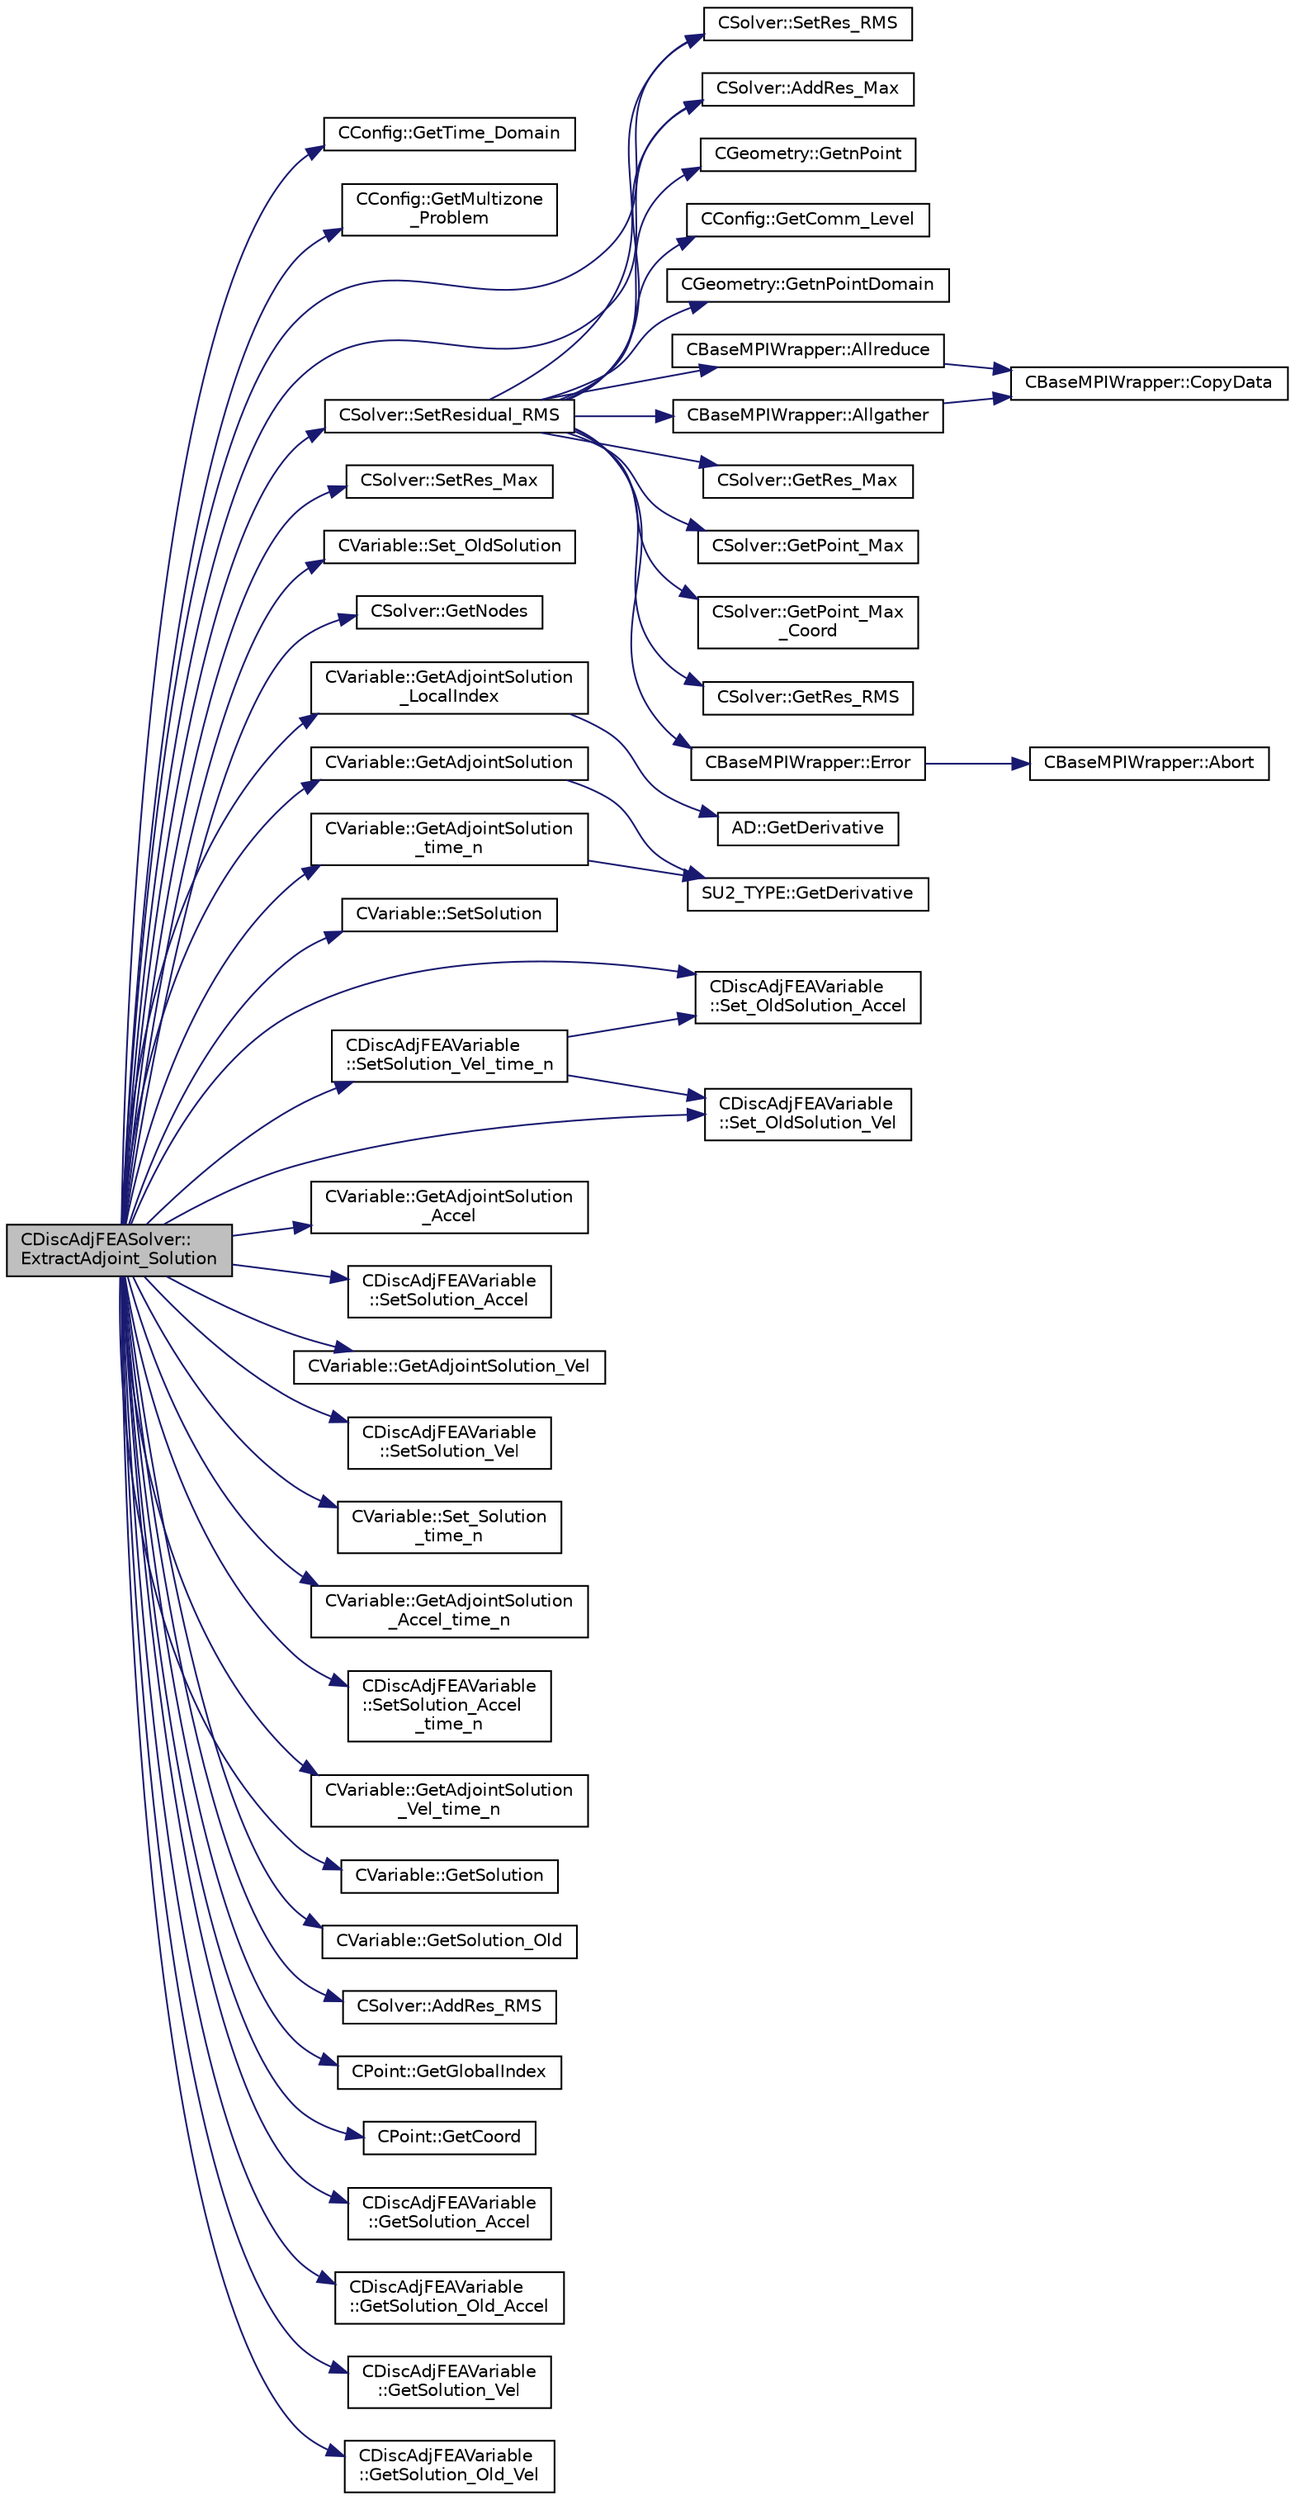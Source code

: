 digraph "CDiscAdjFEASolver::ExtractAdjoint_Solution"
{
  edge [fontname="Helvetica",fontsize="10",labelfontname="Helvetica",labelfontsize="10"];
  node [fontname="Helvetica",fontsize="10",shape=record];
  rankdir="LR";
  Node76 [label="CDiscAdjFEASolver::\lExtractAdjoint_Solution",height=0.2,width=0.4,color="black", fillcolor="grey75", style="filled", fontcolor="black"];
  Node76 -> Node77 [color="midnightblue",fontsize="10",style="solid",fontname="Helvetica"];
  Node77 [label="CConfig::GetTime_Domain",height=0.2,width=0.4,color="black", fillcolor="white", style="filled",URL="$class_c_config.html#a6a11350b3c8d7577318be43cda6f7292",tooltip="Check if the multizone problem is solved for time domain. "];
  Node76 -> Node78 [color="midnightblue",fontsize="10",style="solid",fontname="Helvetica"];
  Node78 [label="CConfig::GetMultizone\l_Problem",height=0.2,width=0.4,color="black", fillcolor="white", style="filled",URL="$class_c_config.html#ad9233b666b21e43c18592925be61cc9b",tooltip="Get whether the simulation we are running is a multizone simulation. "];
  Node76 -> Node79 [color="midnightblue",fontsize="10",style="solid",fontname="Helvetica"];
  Node79 [label="CSolver::SetRes_RMS",height=0.2,width=0.4,color="black", fillcolor="white", style="filled",URL="$class_c_solver.html#a6b74eb7a8bc01a4997c9844598f39d2f",tooltip="Set the maximal residual, this is useful for the convergence history. "];
  Node76 -> Node80 [color="midnightblue",fontsize="10",style="solid",fontname="Helvetica"];
  Node80 [label="CSolver::SetRes_Max",height=0.2,width=0.4,color="black", fillcolor="white", style="filled",URL="$class_c_solver.html#adf14c8391575b286636b04e66f0b5ca7",tooltip="Set the maximal residual, this is useful for the convergence history. "];
  Node76 -> Node81 [color="midnightblue",fontsize="10",style="solid",fontname="Helvetica"];
  Node81 [label="CVariable::Set_OldSolution",height=0.2,width=0.4,color="black", fillcolor="white", style="filled",URL="$class_c_variable.html#af7ab5687fab17a8840ebcbf1f1927634",tooltip="Set old variables to the value of the current variables. "];
  Node76 -> Node82 [color="midnightblue",fontsize="10",style="solid",fontname="Helvetica"];
  Node82 [label="CSolver::GetNodes",height=0.2,width=0.4,color="black", fillcolor="white", style="filled",URL="$class_c_solver.html#af3198e52a2ea377bb765647b5e697197",tooltip="Allow outside access to the nodes of the solver, containing conservatives, primitives, etc. "];
  Node76 -> Node83 [color="midnightblue",fontsize="10",style="solid",fontname="Helvetica"];
  Node83 [label="CVariable::GetAdjointSolution\l_LocalIndex",height=0.2,width=0.4,color="black", fillcolor="white", style="filled",URL="$class_c_variable.html#ac5984c894a267f112858ea45ec48a544",tooltip="Get the adjoint values of the solution. "];
  Node83 -> Node84 [color="midnightblue",fontsize="10",style="solid",fontname="Helvetica"];
  Node84 [label="AD::GetDerivative",height=0.2,width=0.4,color="black", fillcolor="white", style="filled",URL="$namespace_a_d.html#a305f38ce692ce2f4269c05a022fe2ff5",tooltip="Extracts the adjoint value at index. "];
  Node76 -> Node85 [color="midnightblue",fontsize="10",style="solid",fontname="Helvetica"];
  Node85 [label="CVariable::GetAdjointSolution",height=0.2,width=0.4,color="black", fillcolor="white", style="filled",URL="$class_c_variable.html#afe58b1f46354f33341460a0e9536b5e3",tooltip="Get the adjoint values of the solution. "];
  Node85 -> Node86 [color="midnightblue",fontsize="10",style="solid",fontname="Helvetica"];
  Node86 [label="SU2_TYPE::GetDerivative",height=0.2,width=0.4,color="black", fillcolor="white", style="filled",URL="$namespace_s_u2___t_y_p_e.html#aaf4331164217013b2f05dda28329fcb1",tooltip="Get the derivative value of the datatype (needs to be implemented for each new type). "];
  Node76 -> Node87 [color="midnightblue",fontsize="10",style="solid",fontname="Helvetica"];
  Node87 [label="CVariable::SetSolution",height=0.2,width=0.4,color="black", fillcolor="white", style="filled",URL="$class_c_variable.html#a22fbbd7bc6491672843000644a05c6a5",tooltip="Set the value of the solution, all variables. "];
  Node76 -> Node88 [color="midnightblue",fontsize="10",style="solid",fontname="Helvetica"];
  Node88 [label="CDiscAdjFEAVariable\l::Set_OldSolution_Accel",height=0.2,width=0.4,color="black", fillcolor="white", style="filled",URL="$class_c_disc_adj_f_e_a_variable.html#aa88decfc44d170a6491ddd3bc2b28d2e",tooltip="Set the value of the old acceleration (Structural Analysis - adjoint). "];
  Node76 -> Node89 [color="midnightblue",fontsize="10",style="solid",fontname="Helvetica"];
  Node89 [label="CVariable::GetAdjointSolution\l_Accel",height=0.2,width=0.4,color="black", fillcolor="white", style="filled",URL="$class_c_variable.html#a915b23519adb94b6850a2a31b7b72608",tooltip="A virtual member. "];
  Node76 -> Node90 [color="midnightblue",fontsize="10",style="solid",fontname="Helvetica"];
  Node90 [label="CDiscAdjFEAVariable\l::SetSolution_Accel",height=0.2,width=0.4,color="black", fillcolor="white", style="filled",URL="$class_c_disc_adj_f_e_a_variable.html#ae8d6de0baf8242b5f57c94321f27553f",tooltip="Set the value of the acceleration (Structural Analysis - adjoint). "];
  Node76 -> Node91 [color="midnightblue",fontsize="10",style="solid",fontname="Helvetica"];
  Node91 [label="CDiscAdjFEAVariable\l::Set_OldSolution_Vel",height=0.2,width=0.4,color="black", fillcolor="white", style="filled",URL="$class_c_disc_adj_f_e_a_variable.html#ae7c2cf506b59c3f3756f626f44f43c5e",tooltip="Set the value of the old velocity (Structural Analysis - adjoint). "];
  Node76 -> Node92 [color="midnightblue",fontsize="10",style="solid",fontname="Helvetica"];
  Node92 [label="CVariable::GetAdjointSolution_Vel",height=0.2,width=0.4,color="black", fillcolor="white", style="filled",URL="$class_c_variable.html#a1a0abfd465a697c14bf09fca8151027d",tooltip="A virtual member. "];
  Node76 -> Node93 [color="midnightblue",fontsize="10",style="solid",fontname="Helvetica"];
  Node93 [label="CDiscAdjFEAVariable\l::SetSolution_Vel",height=0.2,width=0.4,color="black", fillcolor="white", style="filled",URL="$class_c_disc_adj_f_e_a_variable.html#a2202286b5afc1bd6a02bf71ed0d7c9b8",tooltip="Set the value of the velocity (Structural Analysis - adjoint). "];
  Node76 -> Node94 [color="midnightblue",fontsize="10",style="solid",fontname="Helvetica"];
  Node94 [label="CVariable::GetAdjointSolution\l_time_n",height=0.2,width=0.4,color="black", fillcolor="white", style="filled",URL="$class_c_variable.html#a8888a5b67d3f1d4320ec5d90c1a7b9db",tooltip="Get the adjoint values of the solution at time n. "];
  Node94 -> Node86 [color="midnightblue",fontsize="10",style="solid",fontname="Helvetica"];
  Node76 -> Node95 [color="midnightblue",fontsize="10",style="solid",fontname="Helvetica"];
  Node95 [label="CVariable::Set_Solution\l_time_n",height=0.2,width=0.4,color="black", fillcolor="white", style="filled",URL="$class_c_variable.html#abf55f051089ec13d9c0422ed3389a9dc",tooltip="Set the variable solution at time n. "];
  Node76 -> Node96 [color="midnightblue",fontsize="10",style="solid",fontname="Helvetica"];
  Node96 [label="CVariable::GetAdjointSolution\l_Accel_time_n",height=0.2,width=0.4,color="black", fillcolor="white", style="filled",URL="$class_c_variable.html#ab2c3e43be0a5b459e0c6679c031f3dc0",tooltip="A virtual member. "];
  Node76 -> Node97 [color="midnightblue",fontsize="10",style="solid",fontname="Helvetica"];
  Node97 [label="CDiscAdjFEAVariable\l::SetSolution_Accel\l_time_n",height=0.2,width=0.4,color="black", fillcolor="white", style="filled",URL="$class_c_disc_adj_f_e_a_variable.html#ac885148f474d68e8fded557bb27b2eda",tooltip="Set the value of the adjoint acceleration (Structural Analysis) at time n. "];
  Node76 -> Node98 [color="midnightblue",fontsize="10",style="solid",fontname="Helvetica"];
  Node98 [label="CVariable::GetAdjointSolution\l_Vel_time_n",height=0.2,width=0.4,color="black", fillcolor="white", style="filled",URL="$class_c_variable.html#a0553aae946493af808ab99c464dcc046",tooltip="A virtual member. "];
  Node76 -> Node99 [color="midnightblue",fontsize="10",style="solid",fontname="Helvetica"];
  Node99 [label="CDiscAdjFEAVariable\l::SetSolution_Vel_time_n",height=0.2,width=0.4,color="black", fillcolor="white", style="filled",URL="$class_c_disc_adj_f_e_a_variable.html#a4ae6b95165ca276da8a851edc9a7b4b2",tooltip="Set the value of the adjoint velocity (Structural Analysis) at time n. "];
  Node99 -> Node88 [color="midnightblue",fontsize="10",style="solid",fontname="Helvetica"];
  Node99 -> Node91 [color="midnightblue",fontsize="10",style="solid",fontname="Helvetica"];
  Node76 -> Node100 [color="midnightblue",fontsize="10",style="solid",fontname="Helvetica"];
  Node100 [label="CVariable::GetSolution",height=0.2,width=0.4,color="black", fillcolor="white", style="filled",URL="$class_c_variable.html#a261483e39c23c1de7cb9aea7e917c121",tooltip="Get the solution. "];
  Node76 -> Node101 [color="midnightblue",fontsize="10",style="solid",fontname="Helvetica"];
  Node101 [label="CVariable::GetSolution_Old",height=0.2,width=0.4,color="black", fillcolor="white", style="filled",URL="$class_c_variable.html#a70a9df6b6cc631f9c3b9a3ef7b3ecfe4",tooltip="Get the old solution of the problem (Runge-Kutta method) "];
  Node76 -> Node102 [color="midnightblue",fontsize="10",style="solid",fontname="Helvetica"];
  Node102 [label="CSolver::AddRes_RMS",height=0.2,width=0.4,color="black", fillcolor="white", style="filled",URL="$class_c_solver.html#a41bc448daf37985882cb2cf27ab1ffd4",tooltip="Adds the maximal residual, this is useful for the convergence history. "];
  Node76 -> Node103 [color="midnightblue",fontsize="10",style="solid",fontname="Helvetica"];
  Node103 [label="CSolver::AddRes_Max",height=0.2,width=0.4,color="black", fillcolor="white", style="filled",URL="$class_c_solver.html#a8068067ba1b56173c95d4799bfb48d9e",tooltip="Adds the maximal residual, this is useful for the convergence history. "];
  Node76 -> Node104 [color="midnightblue",fontsize="10",style="solid",fontname="Helvetica"];
  Node104 [label="CPoint::GetGlobalIndex",height=0.2,width=0.4,color="black", fillcolor="white", style="filled",URL="$class_c_point.html#ab546170a5a03ef210a75fc5531910050",tooltip="Get the global index in a parallel computation. "];
  Node76 -> Node105 [color="midnightblue",fontsize="10",style="solid",fontname="Helvetica"];
  Node105 [label="CPoint::GetCoord",height=0.2,width=0.4,color="black", fillcolor="white", style="filled",URL="$class_c_point.html#a95fe081d22e96e190cb3edcbf0d6525f",tooltip="Get the coordinates dor the control volume. "];
  Node76 -> Node106 [color="midnightblue",fontsize="10",style="solid",fontname="Helvetica"];
  Node106 [label="CDiscAdjFEAVariable\l::GetSolution_Accel",height=0.2,width=0.4,color="black", fillcolor="white", style="filled",URL="$class_c_disc_adj_f_e_a_variable.html#a64440bdde5f6b448ddce7bb3a9ba4215",tooltip="Get the acceleration (Structural Analysis). "];
  Node76 -> Node107 [color="midnightblue",fontsize="10",style="solid",fontname="Helvetica"];
  Node107 [label="CDiscAdjFEAVariable\l::GetSolution_Old_Accel",height=0.2,width=0.4,color="black", fillcolor="white", style="filled",URL="$class_c_disc_adj_f_e_a_variable.html#a4f655965e8aadf4b8fccf3050ebe4511"];
  Node76 -> Node108 [color="midnightblue",fontsize="10",style="solid",fontname="Helvetica"];
  Node108 [label="CDiscAdjFEAVariable\l::GetSolution_Vel",height=0.2,width=0.4,color="black", fillcolor="white", style="filled",URL="$class_c_disc_adj_f_e_a_variable.html#a5ba28cd720140caa938a596ede05c97c",tooltip="Get the velocity (Structural Analysis). "];
  Node76 -> Node109 [color="midnightblue",fontsize="10",style="solid",fontname="Helvetica"];
  Node109 [label="CDiscAdjFEAVariable\l::GetSolution_Old_Vel",height=0.2,width=0.4,color="black", fillcolor="white", style="filled",URL="$class_c_disc_adj_f_e_a_variable.html#aacd126b768585160bcf1458a5100b8ca"];
  Node76 -> Node110 [color="midnightblue",fontsize="10",style="solid",fontname="Helvetica"];
  Node110 [label="CSolver::SetResidual_RMS",height=0.2,width=0.4,color="black", fillcolor="white", style="filled",URL="$class_c_solver.html#a757fe316cc412bb18f1c6dff3beeb6b4",tooltip="Set the value of the max residual and RMS residual. "];
  Node110 -> Node111 [color="midnightblue",fontsize="10",style="solid",fontname="Helvetica"];
  Node111 [label="CSolver::GetRes_RMS",height=0.2,width=0.4,color="black", fillcolor="white", style="filled",URL="$class_c_solver.html#a1c24b55e0849f7f6ba2f62d15d7e4f8e",tooltip="Get the maximal residual, this is useful for the convergence history. "];
  Node110 -> Node112 [color="midnightblue",fontsize="10",style="solid",fontname="Helvetica"];
  Node112 [label="CBaseMPIWrapper::Error",height=0.2,width=0.4,color="black", fillcolor="white", style="filled",URL="$class_c_base_m_p_i_wrapper.html#a04457c47629bda56704e6a8804833eeb"];
  Node112 -> Node113 [color="midnightblue",fontsize="10",style="solid",fontname="Helvetica"];
  Node113 [label="CBaseMPIWrapper::Abort",height=0.2,width=0.4,color="black", fillcolor="white", style="filled",URL="$class_c_base_m_p_i_wrapper.html#a21ef5681e2acb532d345e9bab173ef07"];
  Node110 -> Node114 [color="midnightblue",fontsize="10",style="solid",fontname="Helvetica"];
  Node114 [label="CGeometry::GetnPoint",height=0.2,width=0.4,color="black", fillcolor="white", style="filled",URL="$class_c_geometry.html#aa68b666b38f4d2c7021736ae86940f44",tooltip="Get number of points. "];
  Node110 -> Node79 [color="midnightblue",fontsize="10",style="solid",fontname="Helvetica"];
  Node110 -> Node115 [color="midnightblue",fontsize="10",style="solid",fontname="Helvetica"];
  Node115 [label="CConfig::GetComm_Level",height=0.2,width=0.4,color="black", fillcolor="white", style="filled",URL="$class_c_config.html#ab71278d2692ca5217674036650b02923",tooltip="Get the level of MPI communications to be performed. "];
  Node110 -> Node116 [color="midnightblue",fontsize="10",style="solid",fontname="Helvetica"];
  Node116 [label="CGeometry::GetnPointDomain",height=0.2,width=0.4,color="black", fillcolor="white", style="filled",URL="$class_c_geometry.html#a4fc7de3bff7b6f8c35717016d6f8fcb2",tooltip="Get number of real points (that belong to the domain). "];
  Node110 -> Node117 [color="midnightblue",fontsize="10",style="solid",fontname="Helvetica"];
  Node117 [label="CBaseMPIWrapper::Allreduce",height=0.2,width=0.4,color="black", fillcolor="white", style="filled",URL="$class_c_base_m_p_i_wrapper.html#a637b6fd917a8ca91ce748ba88e0d66b6"];
  Node117 -> Node118 [color="midnightblue",fontsize="10",style="solid",fontname="Helvetica"];
  Node118 [label="CBaseMPIWrapper::CopyData",height=0.2,width=0.4,color="black", fillcolor="white", style="filled",URL="$class_c_base_m_p_i_wrapper.html#a4725cc1dd65b161b483e812a538a5e36"];
  Node110 -> Node119 [color="midnightblue",fontsize="10",style="solid",fontname="Helvetica"];
  Node119 [label="CSolver::GetRes_Max",height=0.2,width=0.4,color="black", fillcolor="white", style="filled",URL="$class_c_solver.html#a00c2752e9b098ac63efeac7d14a83779",tooltip="Get the maximal residual, this is useful for the convergence history. "];
  Node110 -> Node120 [color="midnightblue",fontsize="10",style="solid",fontname="Helvetica"];
  Node120 [label="CSolver::GetPoint_Max",height=0.2,width=0.4,color="black", fillcolor="white", style="filled",URL="$class_c_solver.html#a255c9ff88cdc5c3bff7a42d2f4c790a5",tooltip="Get the maximal residual, this is useful for the convergence history. "];
  Node110 -> Node121 [color="midnightblue",fontsize="10",style="solid",fontname="Helvetica"];
  Node121 [label="CSolver::GetPoint_Max\l_Coord",height=0.2,width=0.4,color="black", fillcolor="white", style="filled",URL="$class_c_solver.html#a65feaf59ab69d663d5202f81a1ba0f08",tooltip="Get the location of the maximal residual, this is useful for the convergence history. "];
  Node110 -> Node122 [color="midnightblue",fontsize="10",style="solid",fontname="Helvetica"];
  Node122 [label="CBaseMPIWrapper::Allgather",height=0.2,width=0.4,color="black", fillcolor="white", style="filled",URL="$class_c_base_m_p_i_wrapper.html#a55195abbb7206e08a4933fa53cd41923"];
  Node122 -> Node118 [color="midnightblue",fontsize="10",style="solid",fontname="Helvetica"];
  Node110 -> Node103 [color="midnightblue",fontsize="10",style="solid",fontname="Helvetica"];
}
